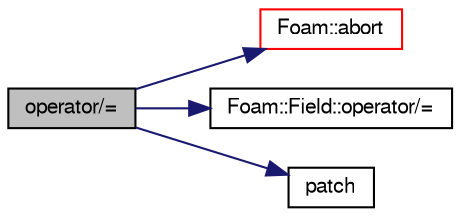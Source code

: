 digraph "operator/="
{
  bgcolor="transparent";
  edge [fontname="FreeSans",fontsize="10",labelfontname="FreeSans",labelfontsize="10"];
  node [fontname="FreeSans",fontsize="10",shape=record];
  rankdir="LR";
  Node21049 [label="operator/=",height=0.2,width=0.4,color="black", fillcolor="grey75", style="filled", fontcolor="black"];
  Node21049 -> Node21050 [color="midnightblue",fontsize="10",style="solid",fontname="FreeSans"];
  Node21050 [label="Foam::abort",height=0.2,width=0.4,color="red",URL="$a21124.html#a447107a607d03e417307c203fa5fb44b"];
  Node21049 -> Node21093 [color="midnightblue",fontsize="10",style="solid",fontname="FreeSans"];
  Node21093 [label="Foam::Field::operator/=",height=0.2,width=0.4,color="black",URL="$a26466.html#ab334888f03b7630e5ffaa22d0d9f9248"];
  Node21049 -> Node21094 [color="midnightblue",fontsize="10",style="solid",fontname="FreeSans"];
  Node21094 [label="patch",height=0.2,width=0.4,color="black",URL="$a22426.html#aca0923a4611f6166ffd8fa14d81864a4",tooltip="Return patch. "];
}

